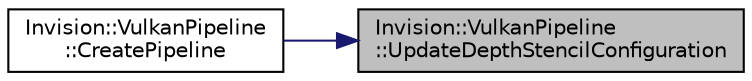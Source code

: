 digraph "Invision::VulkanPipeline::UpdateDepthStencilConfiguration"
{
 // LATEX_PDF_SIZE
  edge [fontname="Helvetica",fontsize="10",labelfontname="Helvetica",labelfontsize="10"];
  node [fontname="Helvetica",fontsize="10",shape=record];
  rankdir="RL";
  Node1 [label="Invision::VulkanPipeline\l::UpdateDepthStencilConfiguration",height=0.2,width=0.4,color="black", fillcolor="grey75", style="filled", fontcolor="black",tooltip=" "];
  Node1 -> Node2 [dir="back",color="midnightblue",fontsize="10",style="solid",fontname="Helvetica"];
  Node2 [label="Invision::VulkanPipeline\l::CreatePipeline",height=0.2,width=0.4,color="black", fillcolor="white", style="filled",URL="$class_invision_1_1_vulkan_pipeline.html#ab0e613a0015c963d1b3e471867fbdc10",tooltip=" "];
}
